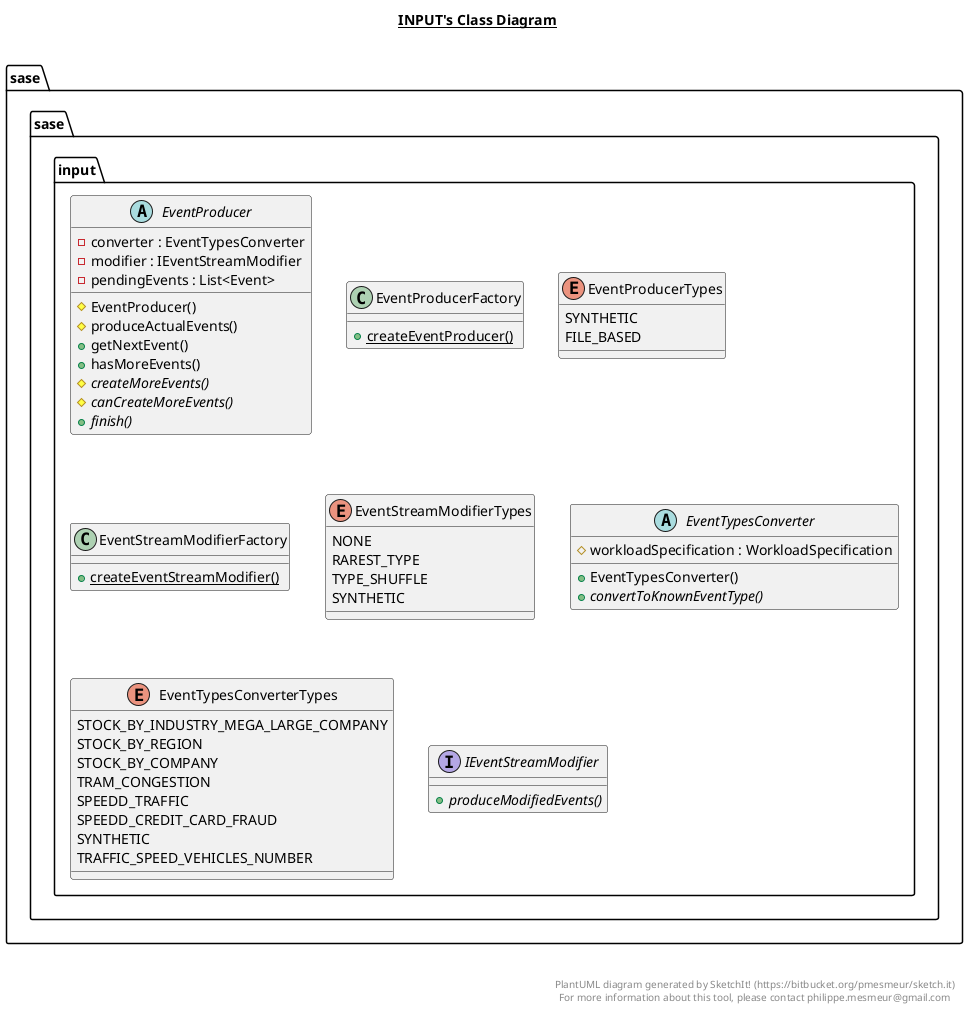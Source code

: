 @startuml

title __INPUT's Class Diagram__\n

  package sase.sase.input {
    abstract class EventProducer {
        - converter : EventTypesConverter
        - modifier : IEventStreamModifier
        - pendingEvents : List<Event>
        # EventProducer()
        # produceActualEvents()
        + getNextEvent()
        + hasMoreEvents()
        {abstract} # createMoreEvents()
        {abstract} # canCreateMoreEvents()
        {abstract} + finish()
    }
  }
  

  package sase.sase.input {
    class EventProducerFactory {
        {static} + createEventProducer()
    }
  }
  

  package sase.sase.input {
    enum EventProducerTypes {
      SYNTHETIC
      FILE_BASED
    }
  }
  

  package sase.sase.input {
    class EventStreamModifierFactory {
        {static} + createEventStreamModifier()
    }
  }
  

  package sase.sase.input {
    enum EventStreamModifierTypes {
      NONE
      RAREST_TYPE
      TYPE_SHUFFLE
      SYNTHETIC
    }
  }
  

  package sase.sase.input {
    abstract class EventTypesConverter {
        # workloadSpecification : WorkloadSpecification
        + EventTypesConverter()
        {abstract} + convertToKnownEventType()
    }
  }
  

  package sase.sase.input {
    enum EventTypesConverterTypes {
      STOCK_BY_INDUSTRY_MEGA_LARGE_COMPANY
      STOCK_BY_REGION
      STOCK_BY_COMPANY
      TRAM_CONGESTION
      SPEEDD_TRAFFIC
      SPEEDD_CREDIT_CARD_FRAUD
      SYNTHETIC
      TRAFFIC_SPEED_VEHICLES_NUMBER
    }
  }
  

  package sase.sase.input {
    interface IEventStreamModifier {
        {abstract} + produceModifiedEvents()
    }
  }
  



right footer


PlantUML diagram generated by SketchIt! (https://bitbucket.org/pmesmeur/sketch.it)
For more information about this tool, please contact philippe.mesmeur@gmail.com
endfooter

@enduml
